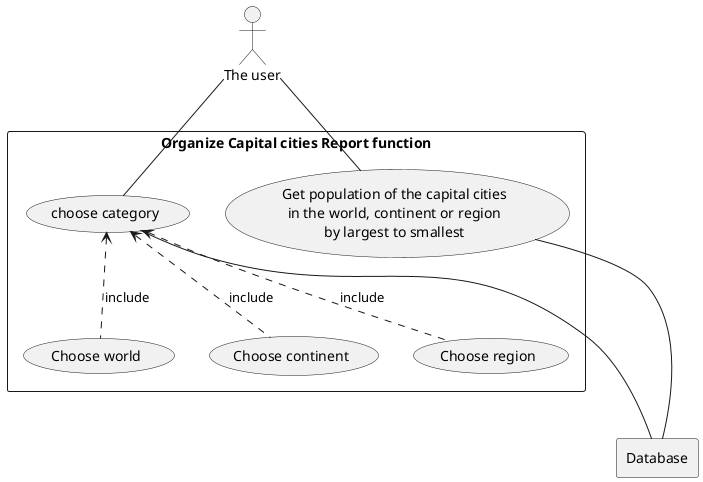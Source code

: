 @startuml

actor user as "The user"

rectangle Database

rectangle "Organize Capital cities Report function" {


    usecase world as "Choose world"
    usecase cc as "choose category"
    usecase continent as "Choose continent"
    usecase region as "Choose region"
    usecase UC as "Get population of the capital cities
        in the world, continent or region
        by largest to smallest"

    user -- UC
    user -- cc
    cc <.. world : include
    cc <.. continent : include
    cc <.. region : include

    UC -- Database
    cc --- Database

}

@enduml